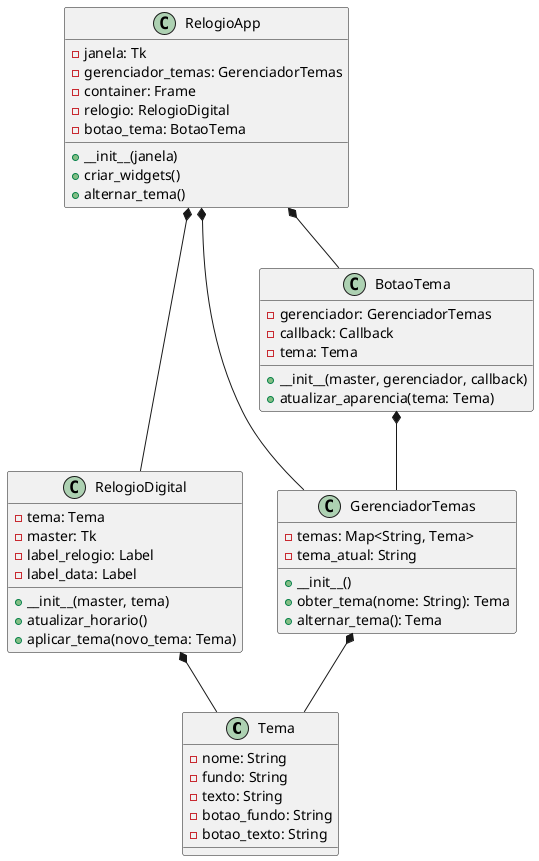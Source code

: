@startuml
class Tema {
    - nome: String
    - fundo: String
    - texto: String
    - botao_fundo: String
    - botao_texto: String
}

class RelogioDigital {
    - tema: Tema
    - master: Tk
    - label_relogio: Label
    - label_data: Label

    + __init__(master, tema)
    + atualizar_horario()
    + aplicar_tema(novo_tema: Tema)
}

class GerenciadorTemas {
    - temas: Map<String, Tema>
    - tema_atual: String

    + __init__()
    + obter_tema(nome: String): Tema
    + alternar_tema(): Tema
}

class BotaoTema {
    - gerenciador: GerenciadorTemas
    - callback: Callback
    - tema: Tema

    + __init__(master, gerenciador, callback)
    + atualizar_aparencia(tema: Tema)
}

class RelogioApp {
    - janela: Tk
    - gerenciador_temas: GerenciadorTemas
    - container: Frame
    - relogio: RelogioDigital
    - botao_tema: BotaoTema

    + __init__(janela)
    + criar_widgets()
    + alternar_tema()
}

RelogioDigital *-- Tema
GerenciadorTemas *-- Tema
BotaoTema *-- GerenciadorTemas
RelogioApp *-- RelogioDigital
RelogioApp *-- BotaoTema
RelogioApp *-- GerenciadorTemas

@enduml